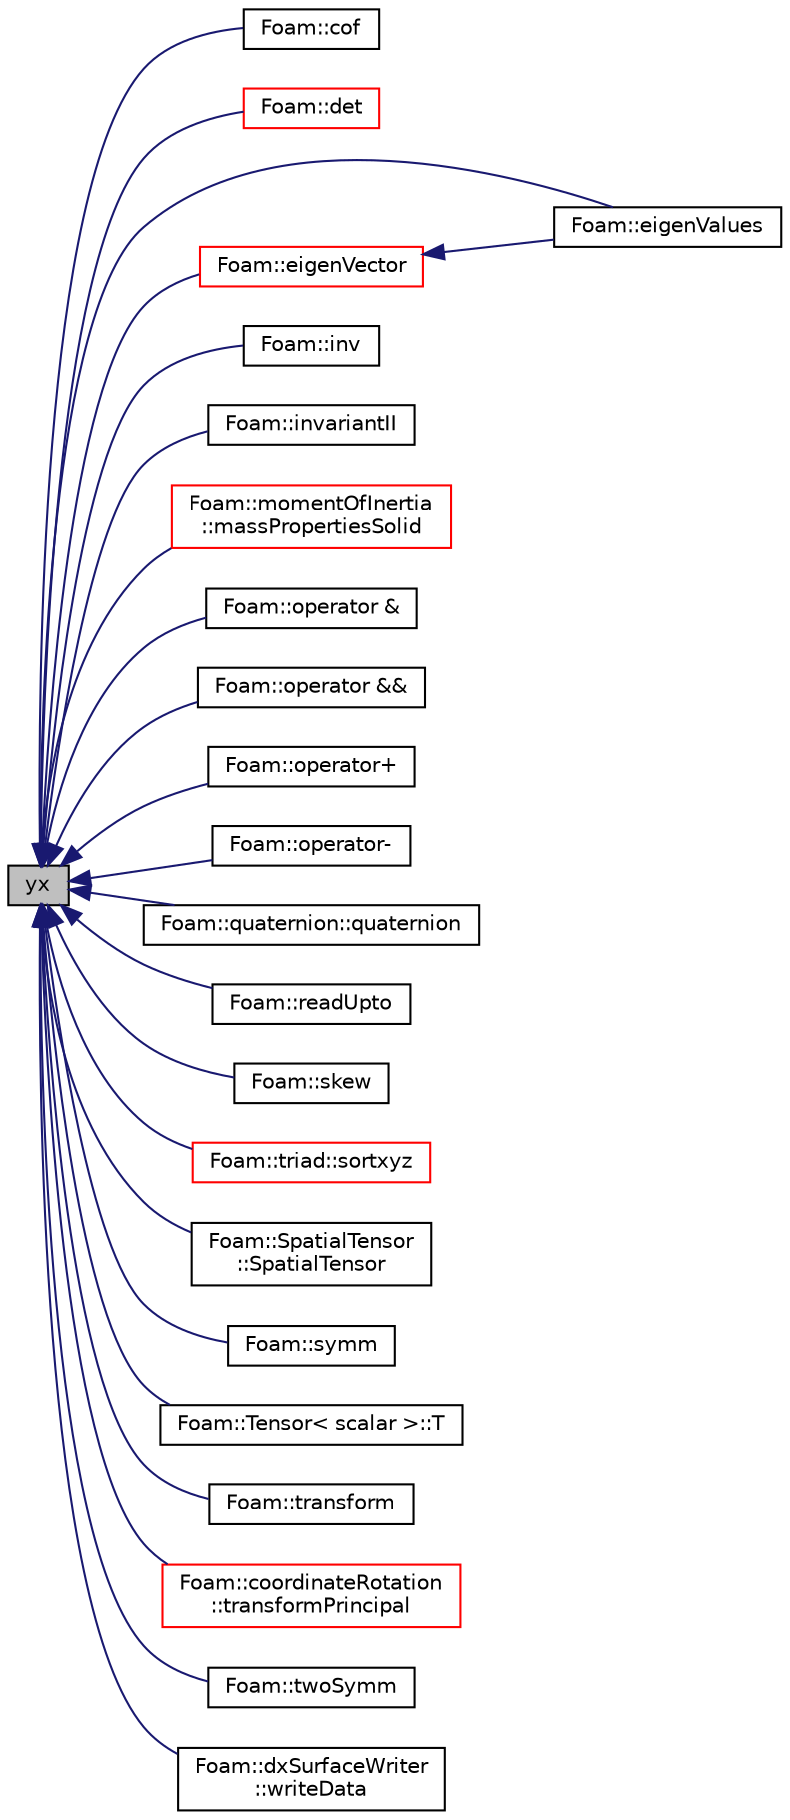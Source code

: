 digraph "yx"
{
  bgcolor="transparent";
  edge [fontname="Helvetica",fontsize="10",labelfontname="Helvetica",labelfontsize="10"];
  node [fontname="Helvetica",fontsize="10",shape=record];
  rankdir="LR";
  Node384 [label="yx",height=0.2,width=0.4,color="black", fillcolor="grey75", style="filled", fontcolor="black"];
  Node384 -> Node385 [dir="back",color="midnightblue",fontsize="10",style="solid",fontname="Helvetica"];
  Node385 [label="Foam::cof",height=0.2,width=0.4,color="black",URL="$a21851.html#ad125526a422e2bd9c6e5c5f4a317af26",tooltip="Return the cofactor tensor of a tensor. "];
  Node384 -> Node386 [dir="back",color="midnightblue",fontsize="10",style="solid",fontname="Helvetica"];
  Node386 [label="Foam::det",height=0.2,width=0.4,color="red",URL="$a21851.html#a1d843934098e732c7ab3f36774a0abc9",tooltip="Return the determinant of a tensor. "];
  Node384 -> Node390 [dir="back",color="midnightblue",fontsize="10",style="solid",fontname="Helvetica"];
  Node390 [label="Foam::eigenValues",height=0.2,width=0.4,color="black",URL="$a21851.html#a439ae805cc773abe7c94178cce4f5ba3"];
  Node384 -> Node391 [dir="back",color="midnightblue",fontsize="10",style="solid",fontname="Helvetica"];
  Node391 [label="Foam::eigenVector",height=0.2,width=0.4,color="red",URL="$a21851.html#aed8ccde72af25f41d76277dffa26abad"];
  Node391 -> Node390 [dir="back",color="midnightblue",fontsize="10",style="solid",fontname="Helvetica"];
  Node384 -> Node398 [dir="back",color="midnightblue",fontsize="10",style="solid",fontname="Helvetica"];
  Node398 [label="Foam::inv",height=0.2,width=0.4,color="black",URL="$a21851.html#a185b4212d0617ccfaa1efdff22eadf64",tooltip="Return the inverse of a tensor given the determinant. "];
  Node384 -> Node399 [dir="back",color="midnightblue",fontsize="10",style="solid",fontname="Helvetica"];
  Node399 [label="Foam::invariantII",height=0.2,width=0.4,color="black",URL="$a21851.html#a98d83dc4e3c2ffaf3b1d62c5802a0c4d",tooltip="Return the 2nd invariant of a tensor. "];
  Node384 -> Node400 [dir="back",color="midnightblue",fontsize="10",style="solid",fontname="Helvetica"];
  Node400 [label="Foam::momentOfInertia\l::massPropertiesSolid",height=0.2,width=0.4,color="red",URL="$a26273.html#ac948fad3ba413d57d196458b12848db1"];
  Node384 -> Node402 [dir="back",color="midnightblue",fontsize="10",style="solid",fontname="Helvetica"];
  Node402 [label="Foam::operator &",height=0.2,width=0.4,color="black",URL="$a21851.html#a41f93d398538420c992d7eef6fab53bf",tooltip="Inner-product between a diagonal tensor and a tensor. "];
  Node384 -> Node403 [dir="back",color="midnightblue",fontsize="10",style="solid",fontname="Helvetica"];
  Node403 [label="Foam::operator &&",height=0.2,width=0.4,color="black",URL="$a21851.html#a8ce80abc82e2d3898190f7e798031f7e",tooltip="Double-dot-product between a symmetric tensor and a tensor. "];
  Node384 -> Node404 [dir="back",color="midnightblue",fontsize="10",style="solid",fontname="Helvetica"];
  Node404 [label="Foam::operator+",height=0.2,width=0.4,color="black",URL="$a21851.html#afd3ddb9840be2a7ca902615359e3283e"];
  Node384 -> Node405 [dir="back",color="midnightblue",fontsize="10",style="solid",fontname="Helvetica"];
  Node405 [label="Foam::operator-",height=0.2,width=0.4,color="black",URL="$a21851.html#a2c7fb7bc3807efdfd0a5456730bc84fc"];
  Node384 -> Node406 [dir="back",color="midnightblue",fontsize="10",style="solid",fontname="Helvetica"];
  Node406 [label="Foam::quaternion::quaternion",height=0.2,width=0.4,color="black",URL="$a29337.html#ac16a816cff3e72c4375a6602b025d5ed",tooltip="Construct a quaternion from a rotation tensor. "];
  Node384 -> Node407 [dir="back",color="midnightblue",fontsize="10",style="solid",fontname="Helvetica"];
  Node407 [label="Foam::readUpto",height=0.2,width=0.4,color="black",URL="$a21851.html#adebc6d49ebf4c5b9e97e0e2f96d4c493"];
  Node384 -> Node408 [dir="back",color="midnightblue",fontsize="10",style="solid",fontname="Helvetica"];
  Node408 [label="Foam::skew",height=0.2,width=0.4,color="black",URL="$a21851.html#a8d07a2155a82c401a120a0f2ae2d1440",tooltip="Return the skew-symmetric part of a tensor. "];
  Node384 -> Node409 [dir="back",color="midnightblue",fontsize="10",style="solid",fontname="Helvetica"];
  Node409 [label="Foam::triad::sortxyz",height=0.2,width=0.4,color="red",URL="$a29737.html#a8f6bf086b0021a33bdf49c7dfbab3655",tooltip="Sort the axes such that they are closest to the x, y and z axes. "];
  Node384 -> Node482 [dir="back",color="midnightblue",fontsize="10",style="solid",fontname="Helvetica"];
  Node482 [label="Foam::SpatialTensor\l::SpatialTensor",height=0.2,width=0.4,color="black",URL="$a29445.html#afa611c5a6721440109ca789c96b77f2d",tooltip="Construct given 4 tensor blocks. "];
  Node384 -> Node483 [dir="back",color="midnightblue",fontsize="10",style="solid",fontname="Helvetica"];
  Node483 [label="Foam::symm",height=0.2,width=0.4,color="black",URL="$a21851.html#a247f64ca032aa6fa7a54701f5785db53",tooltip="Return the symmetric part of a tensor. "];
  Node384 -> Node484 [dir="back",color="midnightblue",fontsize="10",style="solid",fontname="Helvetica"];
  Node484 [label="Foam::Tensor\< scalar \>::T",height=0.2,width=0.4,color="black",URL="$a28789.html#a12920d6e112e0fa9c723bc489c9d067b",tooltip="Return transpose. "];
  Node384 -> Node485 [dir="back",color="midnightblue",fontsize="10",style="solid",fontname="Helvetica"];
  Node485 [label="Foam::transform",height=0.2,width=0.4,color="black",URL="$a21851.html#a2398526b38a4e70fd5c67cbfd9139fc0"];
  Node384 -> Node486 [dir="back",color="midnightblue",fontsize="10",style="solid",fontname="Helvetica"];
  Node486 [label="Foam::coordinateRotation\l::transformPrincipal",height=0.2,width=0.4,color="red",URL="$a26125.html#a1fa4ae5c1ba98ba2bab434d99e2e5cbc",tooltip="Transform principal. "];
  Node384 -> Node494 [dir="back",color="midnightblue",fontsize="10",style="solid",fontname="Helvetica"];
  Node494 [label="Foam::twoSymm",height=0.2,width=0.4,color="black",URL="$a21851.html#a1f61956bd0d628e84789584e7564ac59",tooltip="Return twice the symmetric part of a tensor. "];
  Node384 -> Node495 [dir="back",color="midnightblue",fontsize="10",style="solid",fontname="Helvetica"];
  Node495 [label="Foam::dxSurfaceWriter\l::writeData",height=0.2,width=0.4,color="black",URL="$a30685.html#af3b96bf02d1b0925c325805a3b29ccfa"];
}
